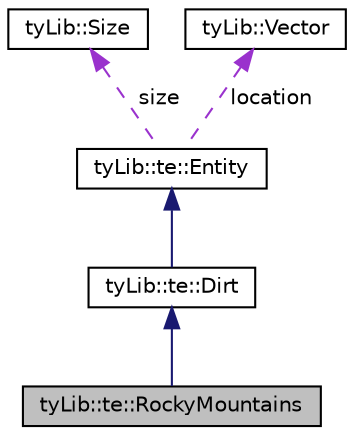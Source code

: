 digraph "tyLib::te::RockyMountains"
{
  edge [fontname="Helvetica",fontsize="10",labelfontname="Helvetica",labelfontsize="10"];
  node [fontname="Helvetica",fontsize="10",shape=record];
  Node1 [label="tyLib::te::RockyMountains",height=0.2,width=0.4,color="black", fillcolor="grey75", style="filled", fontcolor="black"];
  Node2 -> Node1 [dir="back",color="midnightblue",fontsize="10",style="solid",fontname="Helvetica"];
  Node2 [label="tyLib::te::Dirt",height=0.2,width=0.4,color="black", fillcolor="white", style="filled",URL="$classty_lib_1_1te_1_1_dirt.html"];
  Node3 -> Node2 [dir="back",color="midnightblue",fontsize="10",style="solid",fontname="Helvetica"];
  Node3 [label="tyLib::te::Entity",height=0.2,width=0.4,color="black", fillcolor="white", style="filled",URL="$classty_lib_1_1te_1_1_entity.html"];
  Node4 -> Node3 [dir="back",color="darkorchid3",fontsize="10",style="dashed",label=" size" ,fontname="Helvetica"];
  Node4 [label="tyLib::Size",height=0.2,width=0.4,color="black", fillcolor="white", style="filled",URL="$classty_lib_1_1_size.html"];
  Node5 -> Node3 [dir="back",color="darkorchid3",fontsize="10",style="dashed",label=" location" ,fontname="Helvetica"];
  Node5 [label="tyLib::Vector",height=0.2,width=0.4,color="black", fillcolor="white", style="filled",URL="$classty_lib_1_1_vector.html"];
}
